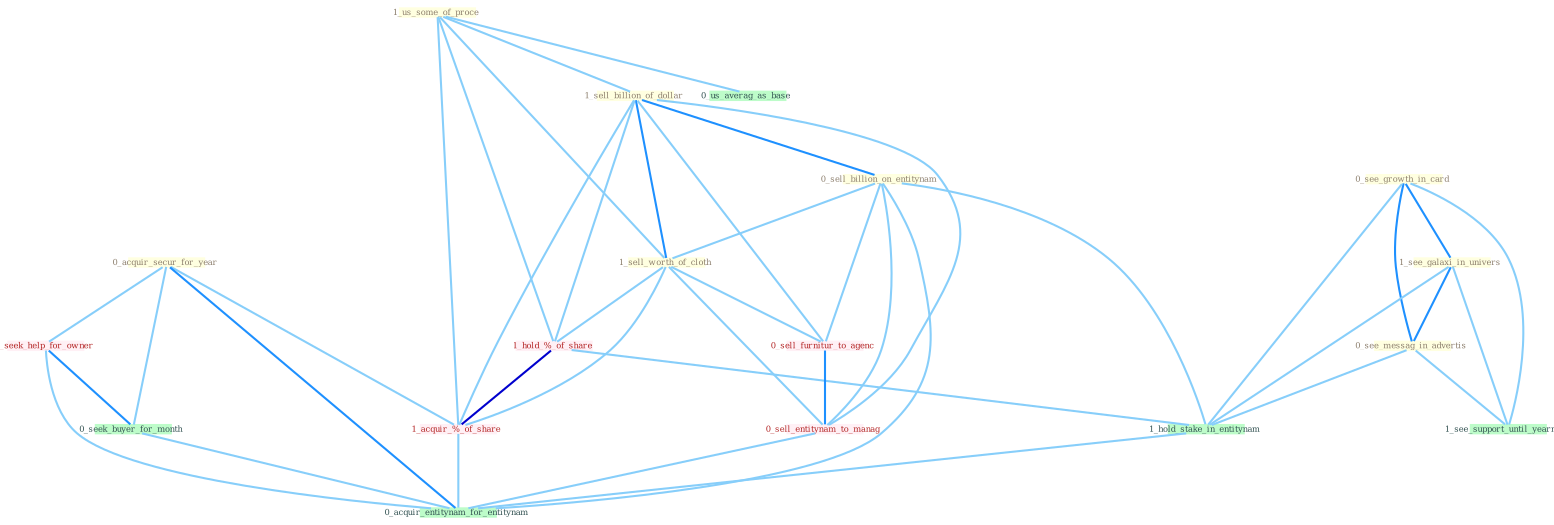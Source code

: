 Graph G{ 
    node
    [shape=polygon,style=filled,width=.5,height=.06,color="#BDFCC9",fixedsize=true,fontsize=4,
    fontcolor="#2f4f4f"];
    {node
    [color="#ffffe0", fontcolor="#8b7d6b"] "0_acquir_secur_for_year " "0_see_growth_in_card " "1_see_galaxi_in_univers " "1_us_some_of_proce " "0_see_messag_in_advertis " "1_sell_billion_of_dollar " "0_sell_billion_on_entitynam " "1_sell_worth_of_cloth "}
{node [color="#fff0f5", fontcolor="#b22222"] "1_hold_%_of_share " "1_seek_help_for_owner " "1_acquir_%_of_share " "0_sell_furnitur_to_agenc " "0_sell_entitynam_to_manag "}
edge [color="#B0E2FF"];

	"0_acquir_secur_for_year " -- "1_seek_help_for_owner " [w="1", color="#87cefa" ];
	"0_acquir_secur_for_year " -- "0_seek_buyer_for_month " [w="1", color="#87cefa" ];
	"0_acquir_secur_for_year " -- "1_acquir_%_of_share " [w="1", color="#87cefa" ];
	"0_acquir_secur_for_year " -- "0_acquir_entitynam_for_entitynam " [w="2", color="#1e90ff" , len=0.8];
	"0_see_growth_in_card " -- "1_see_galaxi_in_univers " [w="2", color="#1e90ff" , len=0.8];
	"0_see_growth_in_card " -- "0_see_messag_in_advertis " [w="2", color="#1e90ff" , len=0.8];
	"0_see_growth_in_card " -- "1_hold_stake_in_entitynam " [w="1", color="#87cefa" ];
	"0_see_growth_in_card " -- "1_see_support_until_yearnum " [w="1", color="#87cefa" ];
	"1_see_galaxi_in_univers " -- "0_see_messag_in_advertis " [w="2", color="#1e90ff" , len=0.8];
	"1_see_galaxi_in_univers " -- "1_hold_stake_in_entitynam " [w="1", color="#87cefa" ];
	"1_see_galaxi_in_univers " -- "1_see_support_until_yearnum " [w="1", color="#87cefa" ];
	"1_us_some_of_proce " -- "1_sell_billion_of_dollar " [w="1", color="#87cefa" ];
	"1_us_some_of_proce " -- "1_sell_worth_of_cloth " [w="1", color="#87cefa" ];
	"1_us_some_of_proce " -- "1_hold_%_of_share " [w="1", color="#87cefa" ];
	"1_us_some_of_proce " -- "1_acquir_%_of_share " [w="1", color="#87cefa" ];
	"1_us_some_of_proce " -- "0_us_averag_as_base " [w="1", color="#87cefa" ];
	"0_see_messag_in_advertis " -- "1_hold_stake_in_entitynam " [w="1", color="#87cefa" ];
	"0_see_messag_in_advertis " -- "1_see_support_until_yearnum " [w="1", color="#87cefa" ];
	"1_sell_billion_of_dollar " -- "0_sell_billion_on_entitynam " [w="2", color="#1e90ff" , len=0.8];
	"1_sell_billion_of_dollar " -- "1_sell_worth_of_cloth " [w="2", color="#1e90ff" , len=0.8];
	"1_sell_billion_of_dollar " -- "1_hold_%_of_share " [w="1", color="#87cefa" ];
	"1_sell_billion_of_dollar " -- "1_acquir_%_of_share " [w="1", color="#87cefa" ];
	"1_sell_billion_of_dollar " -- "0_sell_furnitur_to_agenc " [w="1", color="#87cefa" ];
	"1_sell_billion_of_dollar " -- "0_sell_entitynam_to_manag " [w="1", color="#87cefa" ];
	"0_sell_billion_on_entitynam " -- "1_sell_worth_of_cloth " [w="1", color="#87cefa" ];
	"0_sell_billion_on_entitynam " -- "1_hold_stake_in_entitynam " [w="1", color="#87cefa" ];
	"0_sell_billion_on_entitynam " -- "0_sell_furnitur_to_agenc " [w="1", color="#87cefa" ];
	"0_sell_billion_on_entitynam " -- "0_sell_entitynam_to_manag " [w="1", color="#87cefa" ];
	"0_sell_billion_on_entitynam " -- "0_acquir_entitynam_for_entitynam " [w="1", color="#87cefa" ];
	"1_sell_worth_of_cloth " -- "1_hold_%_of_share " [w="1", color="#87cefa" ];
	"1_sell_worth_of_cloth " -- "1_acquir_%_of_share " [w="1", color="#87cefa" ];
	"1_sell_worth_of_cloth " -- "0_sell_furnitur_to_agenc " [w="1", color="#87cefa" ];
	"1_sell_worth_of_cloth " -- "0_sell_entitynam_to_manag " [w="1", color="#87cefa" ];
	"1_hold_%_of_share " -- "1_hold_stake_in_entitynam " [w="1", color="#87cefa" ];
	"1_hold_%_of_share " -- "1_acquir_%_of_share " [w="3", color="#0000cd" , len=0.6];
	"1_hold_stake_in_entitynam " -- "0_acquir_entitynam_for_entitynam " [w="1", color="#87cefa" ];
	"1_seek_help_for_owner " -- "0_seek_buyer_for_month " [w="2", color="#1e90ff" , len=0.8];
	"1_seek_help_for_owner " -- "0_acquir_entitynam_for_entitynam " [w="1", color="#87cefa" ];
	"0_seek_buyer_for_month " -- "0_acquir_entitynam_for_entitynam " [w="1", color="#87cefa" ];
	"1_acquir_%_of_share " -- "0_acquir_entitynam_for_entitynam " [w="1", color="#87cefa" ];
	"0_sell_furnitur_to_agenc " -- "0_sell_entitynam_to_manag " [w="2", color="#1e90ff" , len=0.8];
	"0_sell_entitynam_to_manag " -- "0_acquir_entitynam_for_entitynam " [w="1", color="#87cefa" ];
}